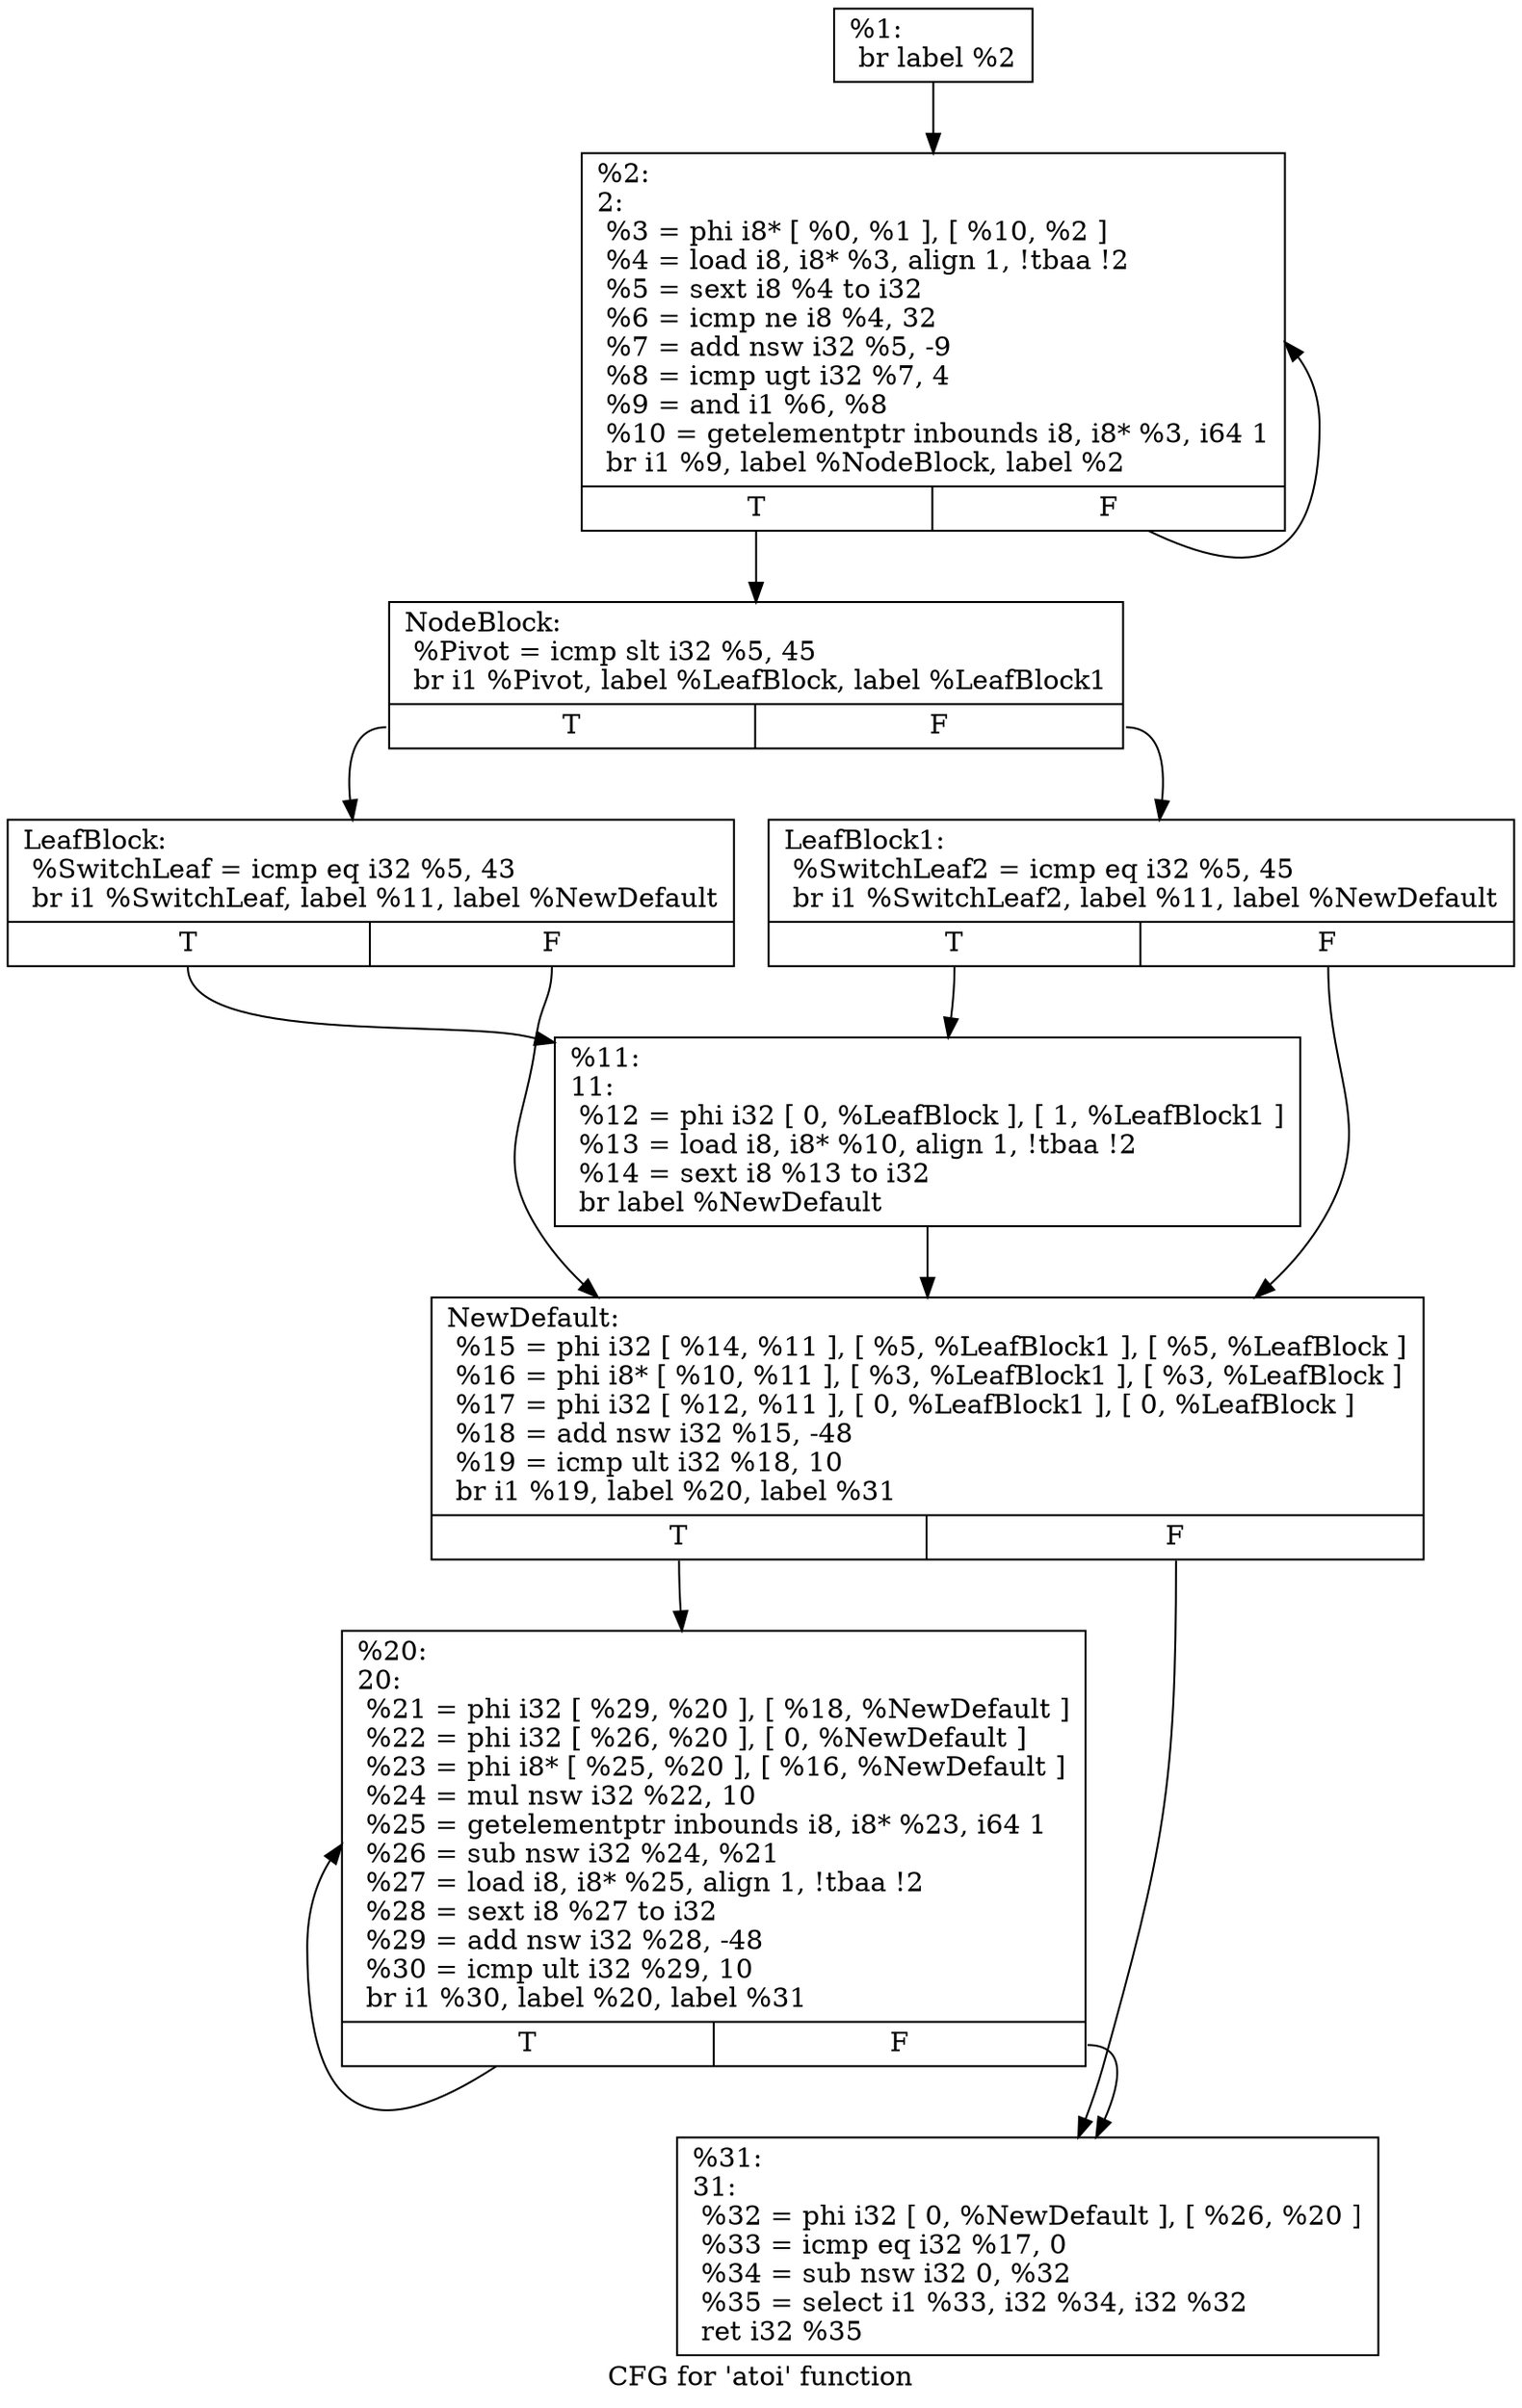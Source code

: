 digraph "CFG for 'atoi' function" {
	label="CFG for 'atoi' function";

	Node0x28b7150 [shape=record,label="{%1:\l  br label %2\l}"];
	Node0x28b7150 -> Node0x28b71a0;
	Node0x28b71a0 [shape=record,label="{%2:\l2:                                                \l  %3 = phi i8* [ %0, %1 ], [ %10, %2 ]\l  %4 = load i8, i8* %3, align 1, !tbaa !2\l  %5 = sext i8 %4 to i32\l  %6 = icmp ne i8 %4, 32\l  %7 = add nsw i32 %5, -9\l  %8 = icmp ugt i32 %7, 4\l  %9 = and i1 %6, %8\l  %10 = getelementptr inbounds i8, i8* %3, i64 1\l  br i1 %9, label %NodeBlock, label %2\l|{<s0>T|<s1>F}}"];
	Node0x28b71a0:s0 -> Node0x28b71f0;
	Node0x28b71a0:s1 -> Node0x28b71a0;
	Node0x28b71f0 [shape=record,label="{NodeBlock:                                        \l  %Pivot = icmp slt i32 %5, 45\l  br i1 %Pivot, label %LeafBlock, label %LeafBlock1\l|{<s0>T|<s1>F}}"];
	Node0x28b71f0:s0 -> Node0x28b7290;
	Node0x28b71f0:s1 -> Node0x28b7240;
	Node0x28b7240 [shape=record,label="{LeafBlock1:                                       \l  %SwitchLeaf2 = icmp eq i32 %5, 45\l  br i1 %SwitchLeaf2, label %11, label %NewDefault\l|{<s0>T|<s1>F}}"];
	Node0x28b7240:s0 -> Node0x28b72e0;
	Node0x28b7240:s1 -> Node0x28b7330;
	Node0x28b7290 [shape=record,label="{LeafBlock:                                        \l  %SwitchLeaf = icmp eq i32 %5, 43\l  br i1 %SwitchLeaf, label %11, label %NewDefault\l|{<s0>T|<s1>F}}"];
	Node0x28b7290:s0 -> Node0x28b72e0;
	Node0x28b7290:s1 -> Node0x28b7330;
	Node0x28b72e0 [shape=record,label="{%11:\l11:                                               \l  %12 = phi i32 [ 0, %LeafBlock ], [ 1, %LeafBlock1 ]\l  %13 = load i8, i8* %10, align 1, !tbaa !2\l  %14 = sext i8 %13 to i32\l  br label %NewDefault\l}"];
	Node0x28b72e0 -> Node0x28b7330;
	Node0x28b7330 [shape=record,label="{NewDefault:                                       \l  %15 = phi i32 [ %14, %11 ], [ %5, %LeafBlock1 ], [ %5, %LeafBlock ]\l  %16 = phi i8* [ %10, %11 ], [ %3, %LeafBlock1 ], [ %3, %LeafBlock ]\l  %17 = phi i32 [ %12, %11 ], [ 0, %LeafBlock1 ], [ 0, %LeafBlock ]\l  %18 = add nsw i32 %15, -48\l  %19 = icmp ult i32 %18, 10\l  br i1 %19, label %20, label %31\l|{<s0>T|<s1>F}}"];
	Node0x28b7330:s0 -> Node0x28b7380;
	Node0x28b7330:s1 -> Node0x28b73d0;
	Node0x28b7380 [shape=record,label="{%20:\l20:                                               \l  %21 = phi i32 [ %29, %20 ], [ %18, %NewDefault ]\l  %22 = phi i32 [ %26, %20 ], [ 0, %NewDefault ]\l  %23 = phi i8* [ %25, %20 ], [ %16, %NewDefault ]\l  %24 = mul nsw i32 %22, 10\l  %25 = getelementptr inbounds i8, i8* %23, i64 1\l  %26 = sub nsw i32 %24, %21\l  %27 = load i8, i8* %25, align 1, !tbaa !2\l  %28 = sext i8 %27 to i32\l  %29 = add nsw i32 %28, -48\l  %30 = icmp ult i32 %29, 10\l  br i1 %30, label %20, label %31\l|{<s0>T|<s1>F}}"];
	Node0x28b7380:s0 -> Node0x28b7380;
	Node0x28b7380:s1 -> Node0x28b73d0;
	Node0x28b73d0 [shape=record,label="{%31:\l31:                                               \l  %32 = phi i32 [ 0, %NewDefault ], [ %26, %20 ]\l  %33 = icmp eq i32 %17, 0\l  %34 = sub nsw i32 0, %32\l  %35 = select i1 %33, i32 %34, i32 %32\l  ret i32 %35\l}"];
}
